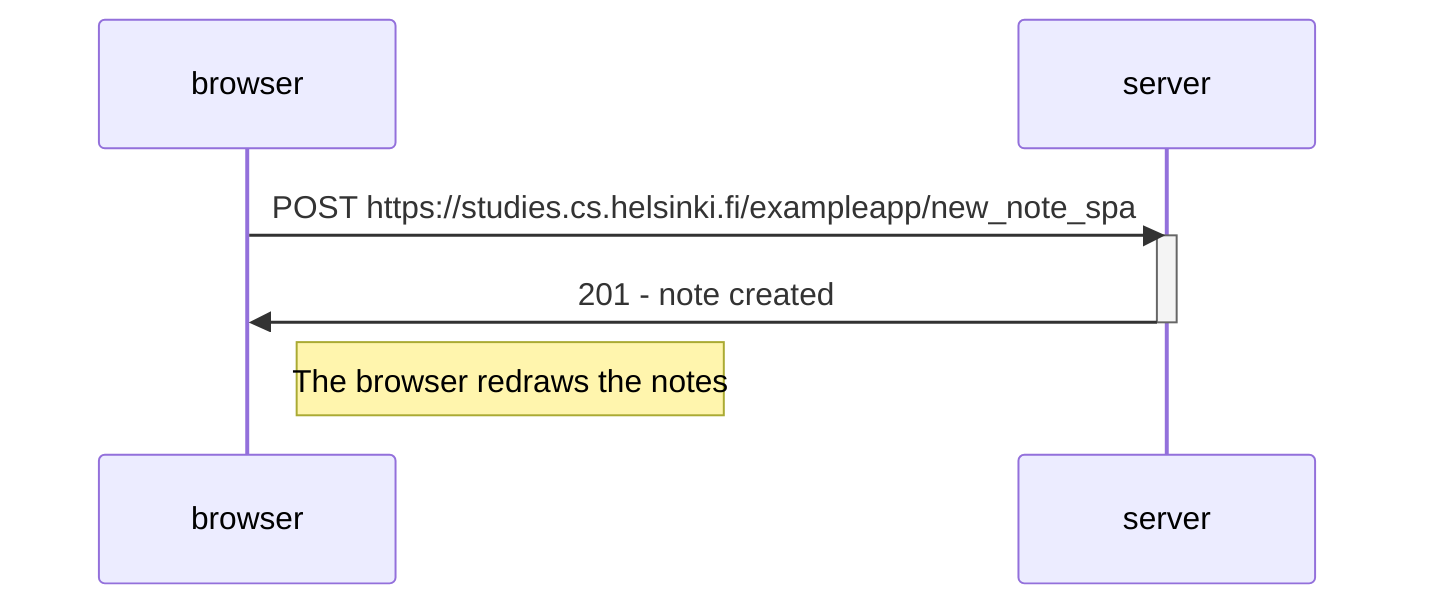 sequenceDiagram
    participant browser
    participant server
    browser ->> server: POST https://studies.cs.helsinki.fi/exampleapp/new_note_spa
    activate server
    server ->> browser: 201 - note created
    deactivate server

    Note right of browser: The browser redraws the notes